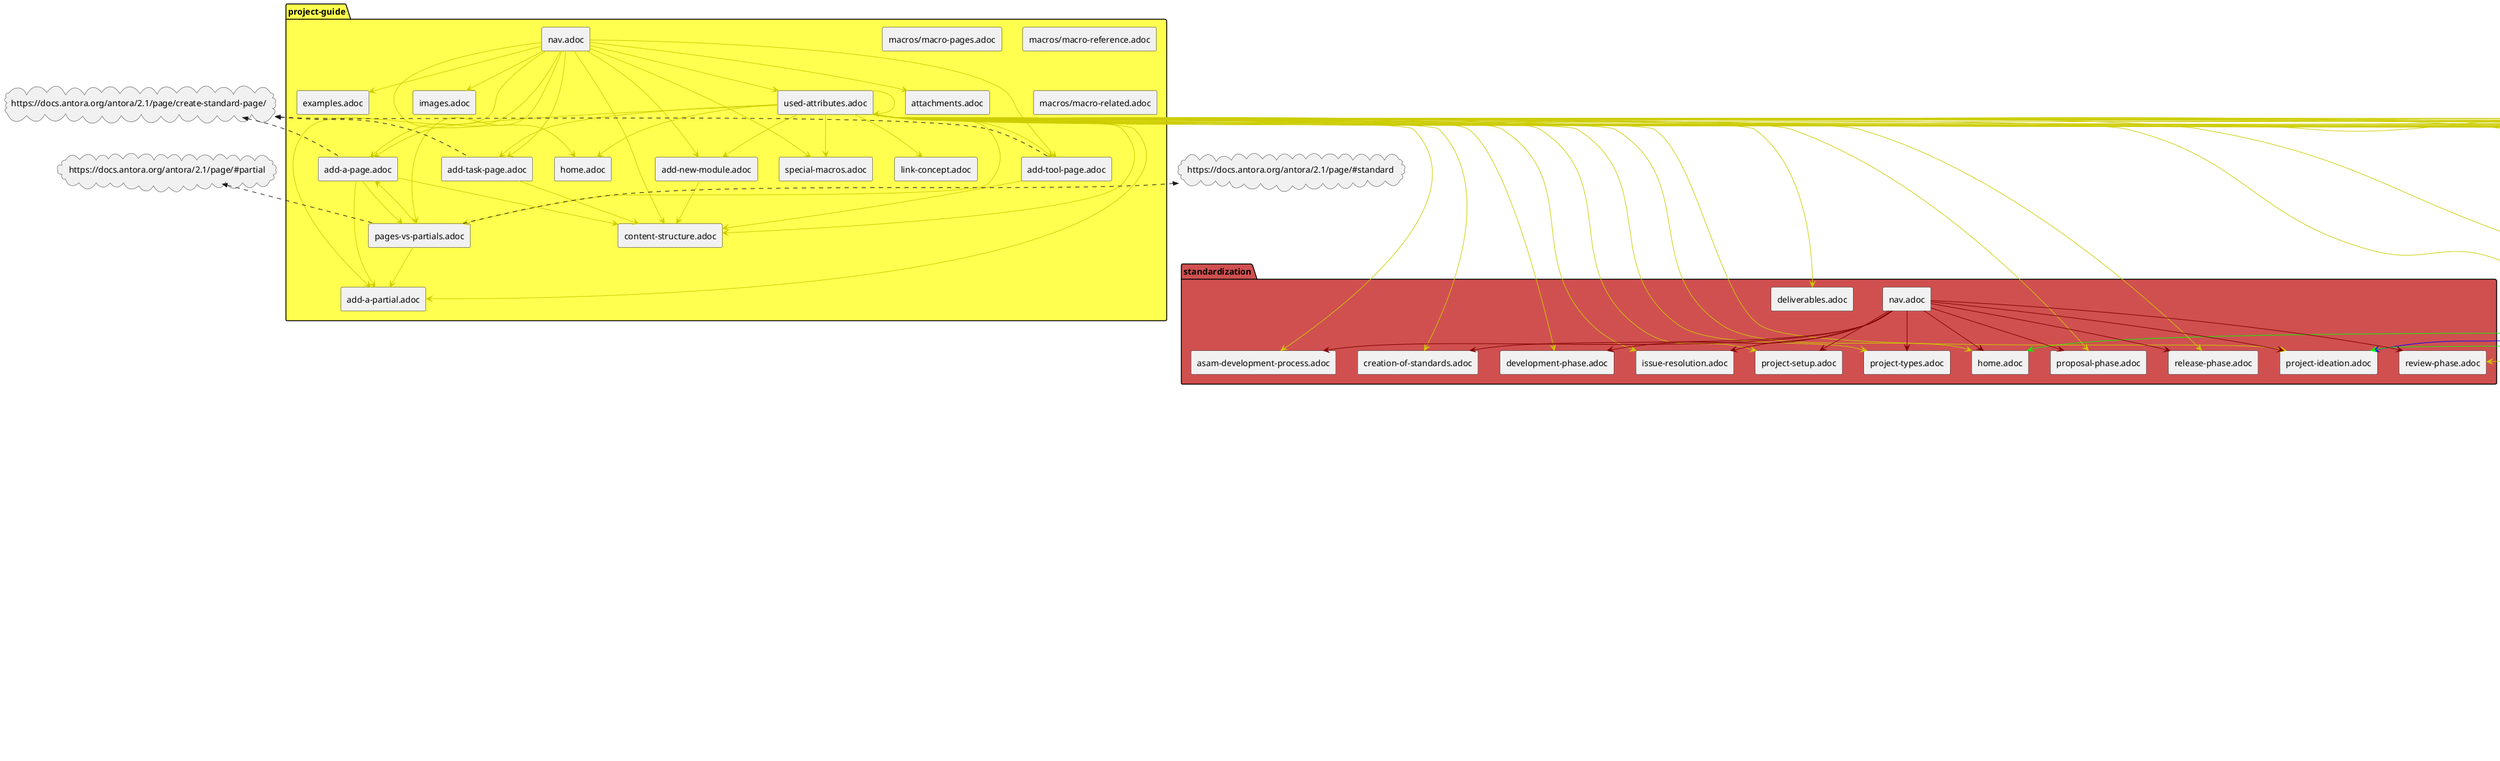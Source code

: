 @startuml
package compendium #ff5050 {
rectangle "nav.adoc" as f0_1
rectangle "abbreviations.adoc" as f0_2
rectangle "compendium.adoc" as f0_3
rectangle "definitions/api.adoc" as f0_4
rectangle "definitions/application-area-companion.adoc" as f0_5
rectangle "definitions/associated-standard.adoc" as f0_6
rectangle "definitions/base-standard.adoc" as f0_7
rectangle "definitions/format-description.adoc" as f0_8
rectangle "definitions/information-architecture-requirements.adoc" as f0_9
rectangle "definitions/protocol-definition.adoc" as f0_10
rectangle "definitions/set-of-standards.adoc" as f0_11
rectangle "definitions/status-of-document.adoc" as f0_12
rectangle "definitions/technology-reference.adoc" as f0_13
rectangle "definitions/transport-layer-specification.adoc" as f0_14
rectangle "guides/Accessing_Compiled_Artifacts.adoc" as f0_15
rectangle "guides/commenting.adoc" as f0_16
rectangle "guides/git-interactions.adoc" as f0_17
rectangle "guides/Meeting-Guidelines.adoc" as f0_18
rectangle "guides/Platforms.adoc" as f0_19
rectangle "guides/reviewing.adoc" as f0_20
rectangle "guides/set-up-new-project.adoc" as f0_21
rectangle "guides/switch_branches.adoc" as f0_22
rectangle "guides/what-is-yaml.adoc" as f0_23
rectangle "guides/Workflow.adoc" as f0_24
rectangle "guides/workflow_tutorial.adoc" as f0_25
rectangle "guides/WritingGuidelines.adoc" as f0_26
rectangle "guides/asciidoc/code.adoc" as f0_27
rectangle "guides/asciidoc/diagrams.adoc" as f0_28
rectangle "guides/asciidoc/formulas.adoc" as f0_29
rectangle "guides/asciidoc/graphics.adoc" as f0_30
rectangle "guides/asciidoc/headings.adoc" as f0_31
rectangle "guides/asciidoc/links.adoc" as f0_32
rectangle "guides/asciidoc/paragraphs.adoc" as f0_33
rectangle "guides/asciidoc/roadmaps.adoc" as f0_34
rectangle "guides/asciidoc/tables.adoc" as f0_35
rectangle "implementers-forum/Feedback-Guide.adoc" as f0_36
rectangle "implementers-forum/Scenario-Writers-Guide.adoc" as f0_37
rectangle "open-source/ASAM-DCO.adoc" as f0_38
rectangle "roles/call-for-offers.adoc" as f0_39
rectangle "roles/standard-expert-group.adoc" as f0_40
rectangle "roles/standard-manager.adoc" as f0_41
rectangle "roles/standard-user.adoc" as f0_42
rectangle "roles/tsc.adoc" as f0_43
rectangle "templates/cover-page.adoc" as f0_44
rectangle "templates/directories.adoc" as f0_45
rectangle "tools/antora.adoc" as f0_46
rectangle "tools/antora/build-antora-locally.adoc" as f0_47
rectangle "tools/docker/docker-for-asciidoc.adoc" as f0_48
rectangle "tools/docker/run-docker.adoc" as f0_49
rectangle "tools/docker/standard-docker-config.adoc" as f0_50
rectangle "tools/docker/wsl.adoc" as f0_51
rectangle "tools/git/cloning-repo-tutorial.adoc" as f0_52
rectangle "tools/git/commit-guidelines.adoc" as f0_53
rectangle "tools/git/git-actions.adoc" as f0_54
rectangle "tools/git/git-terminology.adoc" as f0_55
rectangle "tools/git/maintain-a-repo.adoc" as f0_56
rectangle "tools/git/merge-conflicts.adoc" as f0_57
rectangle "tools/git/merge-requests.adoc" as f0_58
rectangle "tools/git/merge.adoc" as f0_59
rectangle "tools/git/review-code.adoc" as f0_60
rectangle "tools/git/submodules.adoc" as f0_61
rectangle "tools/git/transitioning-to-a-new-workflow.adoc" as f0_62
rectangle "tools/git/working-with-git.adoc" as f0_63
rectangle "tools/git/write-a-feature.adoc" as f0_64
rectangle "tools/git/submodules/submodule-pull.adoc" as f0_65
rectangle "tools/git/submodules/submodules-add.adoc" as f0_66
rectangle "tools/git/submodules/submodules-changing-remote.adoc" as f0_67
rectangle "tools/git/submodules/submodules-switch-version.adoc" as f0_68
rectangle "tools/git/submodules/submodules.adoc" as f0_69
rectangle "tools/gitlab/ASAM-Issue-and-MR-Labels.adoc" as f0_70
rectangle "tools/gitlab/Branch-Naming-Conventions.adoc" as f0_71
rectangle "tools/gitlab/Branching.adoc" as f0_72
rectangle "tools/gitlab/cloning-a-repository.adoc" as f0_73
rectangle "tools/gitlab/commit-guidelines.adoc" as f0_74
rectangle "tools/gitlab/Forking.adoc" as f0_75
rectangle "tools/gitlab/gitlab-ide-guide.adoc" as f0_76
rectangle "tools/gitlab/gitlab-terminology.adoc" as f0_77
rectangle "tools/powershell/cloning-a-repository.adoc" as f0_78
rectangle "tools/powershell/powershell-basics.adoc" as f0_79
rectangle "tools/powershell/run-docker.adoc" as f0_80
rectangle "tools/sharepoint/links.adoc" as f0_81
rectangle "tools/sharepoint/synchronizing-sharepoint-with-onedrive.adoc" as f0_82
rectangle "tools/teams/email-notifications.adoc" as f0_83
rectangle "tools/teams/meetings-in-teams.adoc" as f0_84
rectangle "tools/teams/obtain-channel-email.adoc" as f0_85
rectangle "tools/teams/polls-and-surveys.adoc" as f0_86
rectangle "tools/teams/receive-notifications.adoc" as f0_87
rectangle "tools/teams/teams-channel-file-structure.adoc" as f0_88
rectangle "tools/vscode/Adding-Diagrams-To-VSCode.adoc" as f0_89
rectangle "tools/vscode/cloning-a-repository.adoc" as f0_90
rectangle "tools/vscode/recommended-vscode-extensions.adoc" as f0_91
rectangle "tools/vscode/recommended-vscode-settings.adoc" as f0_92
rectangle "tools/vscode/run-docker.adoc" as f0_93
rectangle "tools/vscode/vscode-activity-bar.adoc" as f0_94
rectangle "tools/vscode/vscode-command-palette.adoc" as f0_95
rectangle "tools/vscode/VSCode-Git-Interaction.adoc" as f0_96
rectangle "tools/vscode/vscode-install-extension.adoc" as f0_97
rectangle "tools/vscode/vscode-interface.adoc" as f0_98
rectangle "writing_guidelines/AsciiDoc-Guide.adoc" as f0_99
rectangle "writing_guidelines/coding_style_guide.adoc" as f0_100
rectangle "writing_guidelines/plantuml_documentation_guide.adoc" as f0_101
rectangle "writing_guidelines/writing_guide.adoc" as f0_102
}
package getting-involved #5050ff {
rectangle "nav.adoc" as f1_1
rectangle "home.adoc" as f1_2
rectangle "new-idea.adoc" as f1_3
}
package getting-started #50ff50 {
rectangle "nav.adoc" as f2_1
rectangle "about-this-guide.adoc" as f2_2
rectangle "main.adoc" as f2_3
rectangle "new-here.adoc" as f2_4
rectangle "about_guide/intentions-and-content.adoc" as f2_5
rectangle "about_guide/using-this-guide.adoc" as f2_6
rectangle "about_guide/working-on-the-guide.adoc" as f2_7
rectangle "new_here/asam-contacts.adoc" as f2_8
rectangle "new_here/current-projects.adoc" as f2_9
rectangle "new_here/how-asam-works.adoc" as f2_10
rectangle "new_here/processes-and-workflows-overview.adoc" as f2_11
rectangle "new_here/project-types.adoc" as f2_12
rectangle "new_here/roles-overview.adoc" as f2_13
rectangle "new_here/tools-overview.adoc" as f2_14
}
package project-guide #ffff50 {
rectangle "nav.adoc" as f3_1
rectangle "add-a-page.adoc" as f3_2
rectangle "add-a-partial.adoc" as f3_3
rectangle "add-new-module.adoc" as f3_4
rectangle "add-task-page.adoc" as f3_5
rectangle "add-tool-page.adoc" as f3_6
rectangle "attachments.adoc" as f3_7
rectangle "content-structure.adoc" as f3_8
rectangle "examples.adoc" as f3_9
rectangle "home.adoc" as f3_10
rectangle "images.adoc" as f3_11
rectangle "link-concept.adoc" as f3_12
rectangle "pages-vs-partials.adoc" as f3_13
rectangle "special-macros.adoc" as f3_14
rectangle "used-attributes.adoc" as f3_15
rectangle "macros/macro-pages.adoc" as f3_16
rectangle "macros/macro-reference.adoc" as f3_17
rectangle "macros/macro-related.adoc" as f3_18
}
package role-specific #ff50ff {
rectangle "nav.adoc" as f4_1
rectangle "gtm.adoc" as f4_2
rectangle "home.adoc" as f4_3
rectangle "project-lead.adoc" as f4_4
rectangle "reviewer.adoc" as f4_5
rectangle "service-provider.adoc" as f4_6
rectangle "standard-manager.adoc" as f4_7
rectangle "standard-user.adoc" as f4_8
rectangle "technical-writer.adoc" as f4_9
rectangle "wg-member.adoc" as f4_10
}
package ROOT #5050d0 {
rectangle "1nav.adoc" as f5_1
rectangle "nav.adoc" as f5_2
rectangle "home.adoc" as f5_3
rectangle "linking-test.adoc" as f5_4
}
package standardization #d05050 {
rectangle "nav.adoc" as f6_1
rectangle "asam-development-process.adoc" as f6_2
rectangle "creation-of-standards.adoc" as f6_3
rectangle "deliverables.adoc" as f6_4
rectangle "development-phase.adoc" as f6_5
rectangle "home.adoc" as f6_6
rectangle "issue-resolution.adoc" as f6_7
rectangle "project-ideation.adoc" as f6_8
rectangle "project-setup.adoc" as f6_9
rectangle "project-types.adoc" as f6_10
rectangle "proposal-phase.adoc" as f6_11
rectangle "release-phase.adoc" as f6_12
rectangle "review-phase.adoc" as f6_13
}
package tooling #d0d050 {
rectangle "nav.adoc" as f7_1
rectangle "calendar.adoc" as f7_2
rectangle "docker.adoc" as f7_3
rectangle "drawio.adoc" as f7_4
rectangle "git.adoc" as f7_5
rectangle "gitlab.adoc" as f7_6
rectangle "overview.adoc" as f7_7
rectangle "teams-and-sharepoint.adoc" as f7_8
rectangle "vscode.adoc" as f7_9
rectangle "working-without-software-installation.adoc" as f7_10
rectangle "calendar/calendar-best-practices.adoc" as f7_11
rectangle "calendar/calendar-setup.adoc" as f7_12
rectangle "docker/docker-best-practices.adoc" as f7_13
rectangle "docker/docker-guides.adoc" as f7_14
rectangle "docker/docker-setup.adoc" as f7_15
rectangle "drawio/drawio-setup.adoc" as f7_16
rectangle "git/Git-Best-Practices.adoc" as f7_17
rectangle "git/git-guides.adoc" as f7_18
rectangle "git/git-setup.adoc" as f7_19
rectangle "gitlab/gitlab-guides.adoc" as f7_20
rectangle "gitlab/gitlab-setup.adoc" as f7_21
rectangle "teams_and_sharepoint/teams-and-sharepoint-best-practices.adoc" as f7_22
rectangle "teams_and_sharepoint/teams-and-sharepoint-guides.adoc" as f7_23
rectangle "teams_and_sharepoint/teams-and-sharepoint-setup.adoc" as f7_24
rectangle "vscode/vscode-guides.adoc" as f7_25
rectangle "vscode/vscode-setup.adoc" as f7_26
}

f0_2 --[#FF0000]--> f7_9
f0_16 --[#FF0000]--> f7_9
f0_48 --[#FF0000]--> f7_3
f0_89 -[#FF0000]-> f0_95
f1_1 -[#0000FF]-> f1_2
f1_1 -[#0000FF]-> f1_3
f1_3 --[#0000FF]--> f6_8
f2_1 -[#00FF00]-> f2_3
f2_1 -[#00FF00]-> f2_4
f2_1 -[#00FF00]-> f2_2
f2_3 -[#00FF00]-> f2_4
f2_3 -[#00FF00]-> f2_2
f2_9 --[#00FF00]--> f6_8
f2_10 --[#00FF00]--> f6_6
f2_14 --[#00FF00]--> f4_3
f3_1 -[#CCCC00]-> f3_10
f3_1 -[#CCCC00]-> f3_8
f3_1 -[#CCCC00]-> f3_4
f3_1 -[#CCCC00]-> f3_13
f3_1 -[#CCCC00]-> f3_2
f3_1 -[#CCCC00]-> f3_5
f3_1 -[#CCCC00]-> f3_6
f3_1 -[#CCCC00]-> f3_3
f3_1 -[#CCCC00]-> f3_11
f3_1 -[#CCCC00]-> f3_9
f3_1 -[#CCCC00]-> f3_7
f3_1 -[#CCCC00]-> f3_14
f3_1 -[#CCCC00]-> f3_15
f3_2 -[#CCCC00]-> f3_3
f3_2 -[#CCCC00]-> f3_13
f3_2 -[#CCCC00]-> f3_8
f3_4 -[#CCCC00]-> f3_8
f3_5 -[#CCCC00]-> f3_8
f3_6 -[#CCCC00]-> f3_8
f3_13 -[#CCCC00]-> f3_2
f3_13 -[#CCCC00]-> f3_3
f3_15 --[#CCCC00]--> f0_2
f3_15 --[#CCCC00]--> f2_2
f3_15 -[#CCCC00]-> f3_4
f3_15 -[#CCCC00]-> f3_8
f3_15 -[#CCCC00]-> f3_14
f3_15 --[#CCCC00]--> f4_3
f3_15 -[#CCCC00]-> f3_15
f3_15 --[#CCCC00]--> f0_3
f3_15 --[#CCCC00]--> f6_4
f3_15 --[#CCCC00]--> f6_2
f3_15 --[#CCCC00]--> f6_5
f3_15 --[#CCCC00]--> f7_3
f3_15 --[#CCCC00]--> f7_4
f3_15 -[#CCCC00]-> f3_12
f3_15 --[#CCCC00]--> f1_2
f3_15 --[#CCCC00]--> f7_5
f3_15 --[#CCCC00]--> f7_6
f3_15 --[#CCCC00]--> f7_10
f3_15 --[#CCCC00]--> f5_3
f3_15 --[#CCCC00]--> f1_3
f3_15 --[#CCCC00]--> f6_8
f3_15 --[#CCCC00]--> f2_3
f3_15 -[#CCCC00]-> f3_10
f3_15 --[#CCCC00]--> f6_6
f3_15 --[#CCCC00]--> f7_7
f3_15 --[#CCCC00]--> f7_2
f3_15 --[#CCCC00]--> f7_8
f3_15 -[#CCCC00]-> f3_2
f3_15 -[#CCCC00]-> f3_3
f3_15 -[#CCCC00]-> f3_5
f3_15 -[#CCCC00]-> f3_6
f3_15 --[#CCCC00]--> f2_4
f3_15 -[#CCCC00]-> f3_13
f3_15 --[#CCCC00]--> f6_11
f3_15 --[#CCCC00]--> f6_12
f3_15 --[#CCCC00]--> f6_13
f3_15 --[#CCCC00]--> f6_9
f3_15 --[#CCCC00]--> f6_10
f3_15 --[#CCCC00]--> f7_9
f3_15 --[#CCCC00]--> f4_2
f3_15 --[#CCCC00]--> f4_4
f3_15 --[#CCCC00]--> f4_5
f3_15 --[#CCCC00]--> f4_6
f3_15 --[#CCCC00]--> f4_7
f3_15 --[#CCCC00]--> f4_8
f3_15 --[#CCCC00]--> f4_9
f3_15 --[#CCCC00]--> f4_10
f3_15 --[#CCCC00]--> f6_3
f3_15 --[#CCCC00]--> f6_7
f4_1 -[#FF00FF]-> f4_3
f4_1 -[#FF00FF]-> f4_2
f4_1 -[#FF00FF]-> f4_4
f4_1 -[#FF00FF]-> f4_10
f4_1 -[#FF00FF]-> f4_5
f4_1 -[#FF00FF]-> f4_9
f4_1 -[#FF00FF]-> f4_6
f4_1 -[#FF00FF]-> f4_7
f4_1 -[#FF00FF]-> f4_8
f6_1 -[#800000]-> f6_6
f6_1 -[#800000]-> f6_10
f6_1 -[#800000]-> f6_2
f6_1 -[#800000]-> f6_8
f6_1 -[#800000]-> f6_11
f6_1 -[#800000]-> f6_5
f6_1 -[#800000]-> f6_13
f6_1 -[#800000]-> f6_12
f6_1 -[#800000]-> f6_9
f6_1 -[#800000]-> f6_3
f6_1 -[#800000]-> f6_7
f7_1 -[#808000]-> f7_7
f7_1 -[#808000]-> f7_10
f7_1 -[#808000]-> f7_6
f7_1 -[#808000]-> f7_2
f7_1 -[#808000]-> f7_8
f7_1 -[#808000]-> f7_9
f7_1 -[#808000]-> f7_5
f7_1 -[#808000]-> f7_4
f7_1 -[#808000]-> f7_3
f7_5 -[#808000]-> f7_6
f7_6 -[#808000]-> f7_5
f7_7 -[#808000]-> f7_10
f7_9 -[#808000]-> f7_6
f7_10 -[#808000]-> f7_5
f7_16 -[#808000]-> f7_9
f7_19 -[#808000]-> f7_9

cloud "https://en.wikipedia.org/wiki/API"  as u1
cloud "https://code.asam.net/internal/standard-template/-/blob/master/create_lists.py"  as u2
cloud "https://code.asam.net/internal/standard-template"  as u3
cloud "https://asciidoctor.org/docs/asciidoc-recommended-practices/#document-extension"  as u4
cloud "https://asciidoctor.org/docs/asciidoc-recommended-practices/#one-sentence-per-line"  as u5
cloud "https://code.asam.net"  as u6
cloud "https://github.com/asam-ev"  as u7
cloud "https://code.asam.net/simulation/standard/openscenario-2.0/-/wikis/docs/git/Transitioning-to-a-new-workflow"  as u8
cloud "https://code.asam.net/help/user/project/quick_actions"  as u9
cloud "https://docs.gitlab.com/ee/user/discussions/#starting-a-review"  as u10
cloud "https://docs.asciidoctor.org/asciidoc/latest/directives/include-tagged-regions/"  as u11
cloud "https://plantuml.com/"  as u12
cloud "https://www.asam.net"  as u13
cloud "https://mermaid-js.github.io/mermaid-live-editor"  as u14
cloud "https://code.asam.net/simulation/standard/openscenario-2.0/-/boards/66"  as u15
cloud "https://code.asam.net/simulation/standard/openscenario-2.0/-/issues?label_name%5B%5D=ScenarioDescription"  as u16
cloud "https://code.asam.net/simulation/standard/openscenario-2.0/-/wikis/Contact-Persons-from-OSC2-Development-Project"  as u17
cloud "https://code.asam.net/simulation/standard/openscenario-2.0/-/issues?label_name%5B%5D=GeneralFeedback"  as u18
cloud "https://code.asam.net/simulation/standard/openscenario-2.0/-/issues/245"  as u19
cloud "https://code.asam.net/simulation/standard/openscenario-2.0/-/issues/new?issue%5Bassignee_id%5D=&issue%5Bmilestone_id%5D=#"  as u20
cloud "https://code.asam.net/simulation/standard/openscenario-2.0/-/jobs/artifacts/master/raw/Language/ASAM_OpenSCENARIO_BS-1-6_Language-Reference-Manual_V2-0-0.html?job=draft"  as u21
cloud "https://github.com/Mogztter/antora-lunr"  as u22
cloud "https://code.asam.net/common/style-resources"  as u23
cloud "https://docs.microsoft.com/en-us/windows/wsl/about"  as u24
cloud "https://help.github.com/articles/using-pull-requests/"  as u25
cloud "http://stackoverflow.com/a/17819027"  as u26
cloud "http://tbaggery.com/2008/04/19/a-note-about-git-commit-messages.html"  as u27
cloud "https://help.github.com/articles/about-git-rebase/"  as u28
cloud "https://tortoisegit.org/"  as u29
cloud "https://tortoisegit.org/docs/tortoisegit/tgit-dug-submodules.html"  as u30
cloud "https://docs.gitlab.com/ee/user/project/repository/web_editor.html"  as u31
cloud "https://docs.gitlab.com/ee/user/project/web_ide/#open-the-web-ide"  as u32
cloud "https://docs.gitlab.com/ee/user/project/web_ide/"  as u33
cloud "https://upload.wikimedia.org/wikipedia/commons/2/2f/PowerShell_5.0_icon.png"  as u34
cloud "https://docs.microsoft.com/en-us/powershell/scripting/overview?view=powershell-7.1"  as u35
cloud "https://asamev.sharepoint.com/sites/asamopensimulationinterface/Freigegebene%20Dokumente/Forms/AllItems.aspx"  as u36
cloud "https://asamev.sharepoint.com/sites/openscenario/Freigegebene%20Dokumente/Forms/AllItems.aspx"  as u37
cloud "https://asamev.sharepoint.com/sites/openscenario2/Freigegebene%20Dokumente/Forms/AllItems.aspx"  as u38
cloud "https://asamev.sharepoint.com/sites/openxontology/Freigegebene%20Dokumente/Forms/AllItems.aspx"  as u39
cloud "https://www.doodle.com"  as u40
cloud "https://support.microsoft.com/en-us/office/manage-notifications-in-teams-1cc31834-5fe5-412b-8edb-43fecc78413d"  as u41
cloud "https://kroki.io/examples.html"  as u42
cloud "https://code.visualstudio.com/docs/editor/versioncontrol#_git-support"  as u43
cloud "https://asciidoc.org/"  as u44
cloud "https://asciidoctor.org/docs/asciidoc-syntax-quick-reference/"  as u45
cloud "https://asciidoctor.org/docs/user-manual/"  as u46
cloud "https://www.url.com"  as u47
cloud "https://asciidoctor.org/docs/user-manual/#tables"  as u48
cloud "https://asciidoctor.org/docs/user-manual/#include-directive"  as u49
cloud "https://www.python.org/dev/peps/pep-0008/"  as u50
cloud "https://code.asam.net/simulation/resources/-/blob/master/asciidoc_tutorial/asciidoc_tutorial.adoc"  as u51
cloud "https://code.asam.net/simulation/standard/openscenario-2.0/-/tree/master/Documentation/etc/templates"  as u52
cloud "https://code.asam.net/simulation/standard/openscenario-2.0/-/blob/master/Documentation/etc/guides/coding_style_guide.adoc"  as u53
cloud "https://code.asam.net/simulation/standard/openscenario-2.0/-/blob/master/Documentation/etc/guides/plantuml_documentation_guide.adoc"  as u54
cloud "https://code.asam.net/simulation/standard/openscenario-2.0/-/wikis/docs/general_guidelines/Workflow"  as u55
cloud "https://code.asam.net/simulation/standard/openscenario-2.0/-/blob/master/Documentation/etc/guides/writing_guide.adoc"  as u56
cloud "https://www.asam.net/index.php?eID=dumpFile&t=p&p=45037&token=7a818e902d4de269ab69f086d1ae100239999480"  as u57
cloud "https://www.asam.net/active-projects/resources/"  as u58
cloud "https://docs.antora.org/antora/2.1/page/create-standard-page/"  as u59
cloud "https://docs.antora.org/antora/2.1/page/#standard"  as u60
cloud "https://docs.antora.org/antora/2.1/page/#partial"  as u61
cloud "https://upload.wikimedia.org/wikipedia/commons/d/df/Microsoft_Office_Outlook_%282018%E2%80%93present%29.svg"  as u62
cloud "https://upload.wikimedia.org/wikipedia/commons/a/a5/Google_Calendar_icon_%282020%29.svg"  as u63
cloud "https://docs.docker.com/get-started/"  as u64
cloud "https://dockerlabs.collabnix.com/beginners/components/container-vs-image.html"  as u65
cloud "https://docs.docker.com/desktop/windows/install/#system-requirements"  as u66
cloud "https://docs.docker.com/desktop/windows/install/"  as u67
cloud "https://docs.docker.com/engine/install/binaries/"  as u68
cloud "https://www.docker.com/blog/updating-product-subscriptions/"  as u69
cloud "https://www.git-tower.com/learn/git/faq/git-squash"  as u70
cloud "https://code.asam.net/-/profile"  as u71
cloud "https://code.asam.net/profile/keys"  as u72

f0_2 .up.>> u1
f0_9 .up.>> u2
f0_9 .up.>> u3
f0_9 .up.>> u4
f0_9 .up.>> u5
f0_19 .up.>> u6
f0_19 .up.>> u7
f0_24 .up.>> u8
f0_24 .up.>> u9
f0_24 .up.>> u10
f0_27 .up.>> u11
f0_30 .up.>> u12
f0_32 .up.>> u13
f0_34 .up.>> u14
f0_36 .up.>> u15
f0_36 .up.>> u16
f0_36 .up.>> u17
f0_36 .up.>> u18
f0_36 .up.>> u19
f0_37 .up.>> u20
f0_37 .up.>> u21
f0_37 .up.>> u17
f0_47 .up.>> u22
f0_48 .up.>> u23
f0_51 .up.>> u24
f0_56 .up.>> u25
f0_59 .up.>> u26
f0_61 .up.>> u23
f0_64 .up.>> u27
f0_64 .up.>> u28
f0_64 .up.>> u25
f0_65 .up.>> u29
f0_65 .up.>> u30
f0_66 .up.>> u29
f0_66 .up.>> u30
f0_66 .up.>> u6
f0_68 .up.>> u29
f0_68 .up.>> u30
f0_69 .up.>> u23
f0_76 .up.>> u31
f0_76 .up.>> u32
f0_76 .up.>> u33
f0_77 .up.>> u31
f0_77 .up.>> u32
f0_77 .up.>> u33
f0_79 .up.>> u34
f0_79 .up.>> u35
f0_81 .up.>> u36
f0_81 .up.>> u37
f0_81 .up.>> u38
f0_81 .up.>> u39
f0_86 .up.>> u40
f0_87 .up.>> u41
f0_89 .up.>> u42
f0_96 .up.>> u43
f0_99 .up.>> u44
f0_99 .up.>> u45
f0_99 .up.>> u46
f0_99 .up.>> u47
f0_99 .up.>> u48
f0_99 .up.>> u49
f0_100 .up.>> u50
f0_102 .up.>> u11
f0_102 .up.>> u51
f0_102 .up.>> u52
f0_102 .up.>> u53
f0_102 .up.>> u54
f0_102 .up.>> u55
f0_102 .up.>> u56
f2_10 .up.>> u57
f2_14 .up.>> u58
f3_2 .up.>> u59
f3_5 .up.>> u59
f3_6 .up.>> u59
f3_13 .up.>> u60
f3_13 .up.>> u61
f7_12 .up.>> u62
f7_12 .up.>> u63
f7_13 .up.>> u64
f7_13 .up.>> u65
f7_15 .up.>> u66
f7_15 .up.>> u67
f7_15 .up.>> u68
f7_15 .up.>> u69
f7_17 .up.>> u28
f7_17 .up.>> u70
f7_17 .up.>> u27
f7_19 .up.>> u71
f7_19 .up.>> u72
@enduml